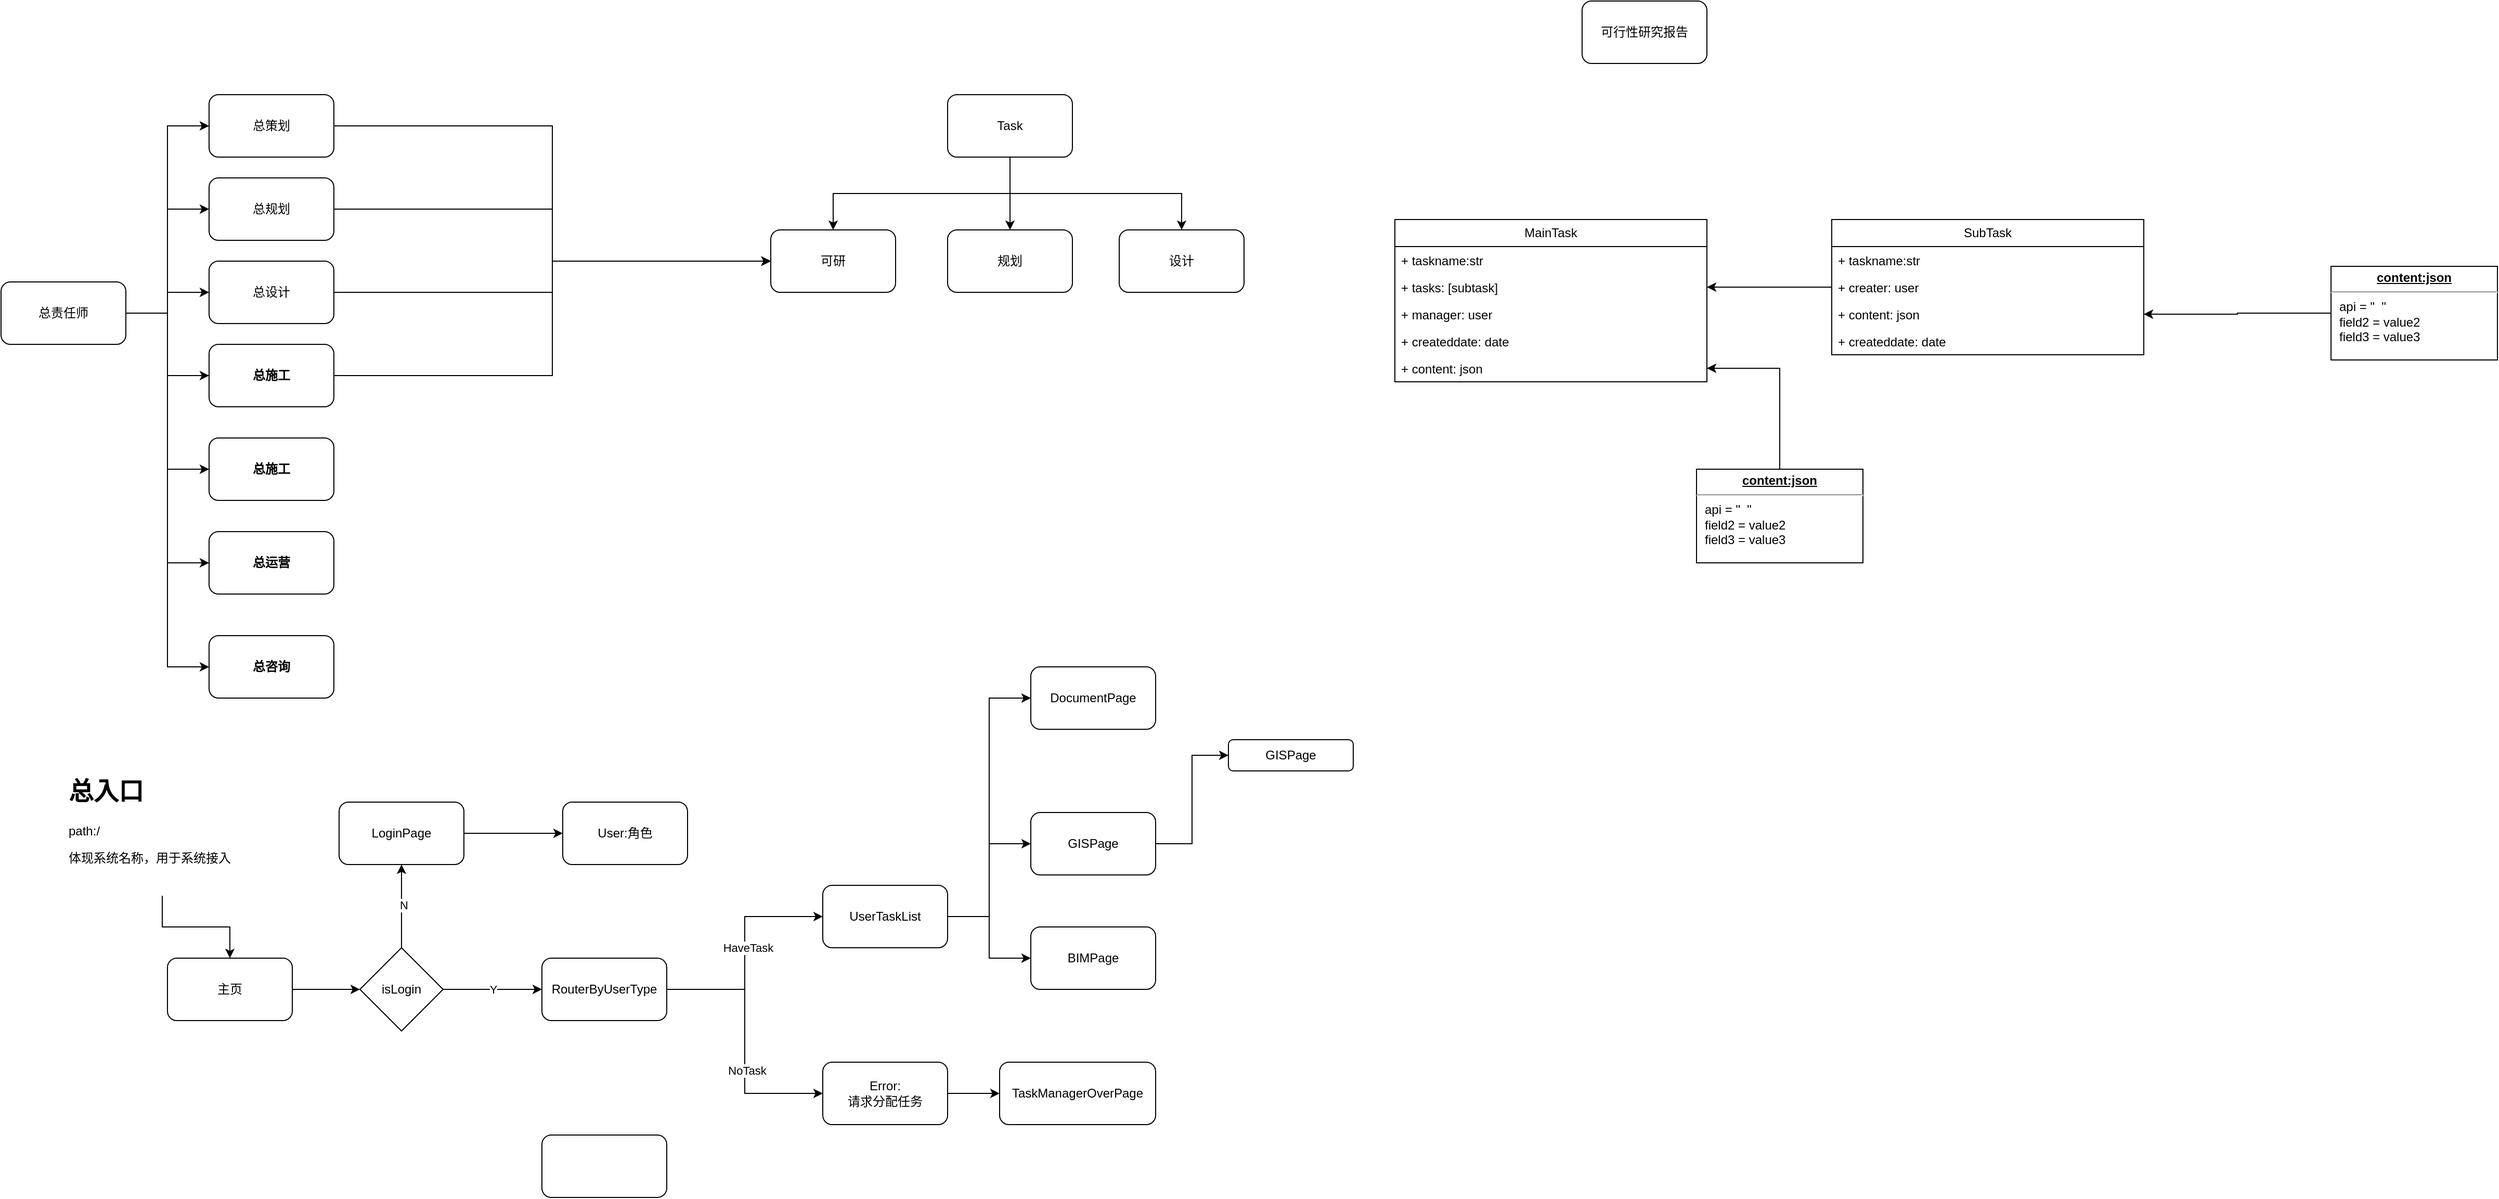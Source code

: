 <mxfile version="21.2.9" type="github">
  <diagram name="Page-1" id="kg5Vm6Oi2As0jij2HQP2">
    <mxGraphModel dx="825" dy="1592" grid="1" gridSize="10" guides="1" tooltips="1" connect="1" arrows="1" fold="1" page="1" pageScale="1" pageWidth="850" pageHeight="1100" math="0" shadow="0">
      <root>
        <mxCell id="0" />
        <mxCell id="1" parent="0" />
        <mxCell id="bjH7fD4pgpkKv8-tsCGC-4" style="edgeStyle=orthogonalEdgeStyle;rounded=0;orthogonalLoop=1;jettySize=auto;html=1;entryX=0;entryY=0.5;entryDx=0;entryDy=0;" parent="1" source="bjH7fD4pgpkKv8-tsCGC-1" target="bjH7fD4pgpkKv8-tsCGC-2" edge="1">
          <mxGeometry relative="1" as="geometry" />
        </mxCell>
        <mxCell id="bjH7fD4pgpkKv8-tsCGC-6" style="edgeStyle=orthogonalEdgeStyle;rounded=0;orthogonalLoop=1;jettySize=auto;html=1;" parent="1" source="bjH7fD4pgpkKv8-tsCGC-1" target="bjH7fD4pgpkKv8-tsCGC-5" edge="1">
          <mxGeometry relative="1" as="geometry" />
        </mxCell>
        <mxCell id="bjH7fD4pgpkKv8-tsCGC-8" style="edgeStyle=orthogonalEdgeStyle;rounded=0;orthogonalLoop=1;jettySize=auto;html=1;entryX=0;entryY=0.5;entryDx=0;entryDy=0;" parent="1" source="bjH7fD4pgpkKv8-tsCGC-1" target="bjH7fD4pgpkKv8-tsCGC-7" edge="1">
          <mxGeometry relative="1" as="geometry" />
        </mxCell>
        <mxCell id="bjH7fD4pgpkKv8-tsCGC-10" style="edgeStyle=orthogonalEdgeStyle;rounded=0;orthogonalLoop=1;jettySize=auto;html=1;entryX=0;entryY=0.5;entryDx=0;entryDy=0;" parent="1" source="bjH7fD4pgpkKv8-tsCGC-1" target="bjH7fD4pgpkKv8-tsCGC-9" edge="1">
          <mxGeometry relative="1" as="geometry" />
        </mxCell>
        <mxCell id="bjH7fD4pgpkKv8-tsCGC-12" style="edgeStyle=orthogonalEdgeStyle;rounded=0;orthogonalLoop=1;jettySize=auto;html=1;entryX=0;entryY=0.5;entryDx=0;entryDy=0;" parent="1" source="bjH7fD4pgpkKv8-tsCGC-1" target="bjH7fD4pgpkKv8-tsCGC-11" edge="1">
          <mxGeometry relative="1" as="geometry" />
        </mxCell>
        <mxCell id="bjH7fD4pgpkKv8-tsCGC-14" style="edgeStyle=orthogonalEdgeStyle;rounded=0;orthogonalLoop=1;jettySize=auto;html=1;entryX=0;entryY=0.5;entryDx=0;entryDy=0;" parent="1" source="bjH7fD4pgpkKv8-tsCGC-1" target="bjH7fD4pgpkKv8-tsCGC-13" edge="1">
          <mxGeometry relative="1" as="geometry" />
        </mxCell>
        <mxCell id="bjH7fD4pgpkKv8-tsCGC-16" style="edgeStyle=orthogonalEdgeStyle;rounded=0;orthogonalLoop=1;jettySize=auto;html=1;entryX=0;entryY=0.5;entryDx=0;entryDy=0;" parent="1" source="bjH7fD4pgpkKv8-tsCGC-1" target="bjH7fD4pgpkKv8-tsCGC-15" edge="1">
          <mxGeometry relative="1" as="geometry" />
        </mxCell>
        <mxCell id="bjH7fD4pgpkKv8-tsCGC-1" value="总责任师" style="rounded=1;whiteSpace=wrap;html=1;" parent="1" vertex="1">
          <mxGeometry x="80" y="220" width="120" height="60" as="geometry" />
        </mxCell>
        <mxCell id="bjH7fD4pgpkKv8-tsCGC-25" style="edgeStyle=orthogonalEdgeStyle;rounded=0;orthogonalLoop=1;jettySize=auto;html=1;" parent="1" source="bjH7fD4pgpkKv8-tsCGC-2" target="bjH7fD4pgpkKv8-tsCGC-20" edge="1">
          <mxGeometry relative="1" as="geometry" />
        </mxCell>
        <mxCell id="bjH7fD4pgpkKv8-tsCGC-2" value="总规划" style="rounded=1;whiteSpace=wrap;html=1;" parent="1" vertex="1">
          <mxGeometry x="280" y="120" width="120" height="60" as="geometry" />
        </mxCell>
        <mxCell id="bjH7fD4pgpkKv8-tsCGC-26" style="edgeStyle=orthogonalEdgeStyle;rounded=0;orthogonalLoop=1;jettySize=auto;html=1;entryX=0;entryY=0.5;entryDx=0;entryDy=0;" parent="1" source="bjH7fD4pgpkKv8-tsCGC-5" target="bjH7fD4pgpkKv8-tsCGC-20" edge="1">
          <mxGeometry relative="1" as="geometry" />
        </mxCell>
        <mxCell id="bjH7fD4pgpkKv8-tsCGC-5" value="总设计" style="rounded=1;whiteSpace=wrap;html=1;" parent="1" vertex="1">
          <mxGeometry x="280" y="200" width="120" height="60" as="geometry" />
        </mxCell>
        <mxCell id="bjH7fD4pgpkKv8-tsCGC-27" style="edgeStyle=orthogonalEdgeStyle;rounded=0;orthogonalLoop=1;jettySize=auto;html=1;entryX=0;entryY=0.5;entryDx=0;entryDy=0;" parent="1" source="bjH7fD4pgpkKv8-tsCGC-7" target="bjH7fD4pgpkKv8-tsCGC-20" edge="1">
          <mxGeometry relative="1" as="geometry" />
        </mxCell>
        <mxCell id="bjH7fD4pgpkKv8-tsCGC-7" value="总施工" style="rounded=1;whiteSpace=wrap;html=1;fontStyle=1" parent="1" vertex="1">
          <mxGeometry x="280" y="280" width="120" height="60" as="geometry" />
        </mxCell>
        <mxCell id="bjH7fD4pgpkKv8-tsCGC-9" value="总施工" style="rounded=1;whiteSpace=wrap;html=1;fontStyle=1" parent="1" vertex="1">
          <mxGeometry x="280" y="370" width="120" height="60" as="geometry" />
        </mxCell>
        <mxCell id="bjH7fD4pgpkKv8-tsCGC-24" style="edgeStyle=orthogonalEdgeStyle;rounded=0;orthogonalLoop=1;jettySize=auto;html=1;entryX=0;entryY=0.5;entryDx=0;entryDy=0;" parent="1" source="bjH7fD4pgpkKv8-tsCGC-11" target="bjH7fD4pgpkKv8-tsCGC-20" edge="1">
          <mxGeometry relative="1" as="geometry" />
        </mxCell>
        <mxCell id="bjH7fD4pgpkKv8-tsCGC-11" value="总策划" style="rounded=1;whiteSpace=wrap;html=1;" parent="1" vertex="1">
          <mxGeometry x="280" y="40" width="120" height="60" as="geometry" />
        </mxCell>
        <mxCell id="bjH7fD4pgpkKv8-tsCGC-13" value="总运营" style="rounded=1;whiteSpace=wrap;html=1;fontStyle=1" parent="1" vertex="1">
          <mxGeometry x="280" y="460" width="120" height="60" as="geometry" />
        </mxCell>
        <mxCell id="bjH7fD4pgpkKv8-tsCGC-15" value="总咨询" style="rounded=1;whiteSpace=wrap;html=1;fontStyle=1" parent="1" vertex="1">
          <mxGeometry x="280" y="560" width="120" height="60" as="geometry" />
        </mxCell>
        <mxCell id="bjH7fD4pgpkKv8-tsCGC-21" style="edgeStyle=orthogonalEdgeStyle;rounded=0;orthogonalLoop=1;jettySize=auto;html=1;exitX=0.5;exitY=1;exitDx=0;exitDy=0;" parent="1" source="bjH7fD4pgpkKv8-tsCGC-19" target="bjH7fD4pgpkKv8-tsCGC-20" edge="1">
          <mxGeometry relative="1" as="geometry" />
        </mxCell>
        <mxCell id="bjH7fD4pgpkKv8-tsCGC-23" style="edgeStyle=orthogonalEdgeStyle;rounded=0;orthogonalLoop=1;jettySize=auto;html=1;exitX=0.5;exitY=1;exitDx=0;exitDy=0;" parent="1" source="bjH7fD4pgpkKv8-tsCGC-19" target="bjH7fD4pgpkKv8-tsCGC-22" edge="1">
          <mxGeometry relative="1" as="geometry" />
        </mxCell>
        <mxCell id="bjH7fD4pgpkKv8-tsCGC-29" style="edgeStyle=orthogonalEdgeStyle;rounded=0;orthogonalLoop=1;jettySize=auto;html=1;" parent="1" source="bjH7fD4pgpkKv8-tsCGC-19" target="bjH7fD4pgpkKv8-tsCGC-28" edge="1">
          <mxGeometry relative="1" as="geometry" />
        </mxCell>
        <mxCell id="bjH7fD4pgpkKv8-tsCGC-19" value="&lt;div&gt;Task&lt;/div&gt;" style="rounded=1;whiteSpace=wrap;html=1;" parent="1" vertex="1">
          <mxGeometry x="990" y="40" width="120" height="60" as="geometry" />
        </mxCell>
        <mxCell id="bjH7fD4pgpkKv8-tsCGC-20" value="可研" style="rounded=1;whiteSpace=wrap;html=1;" parent="1" vertex="1">
          <mxGeometry x="820" y="170" width="120" height="60" as="geometry" />
        </mxCell>
        <mxCell id="bjH7fD4pgpkKv8-tsCGC-22" value="设计" style="rounded=1;whiteSpace=wrap;html=1;" parent="1" vertex="1">
          <mxGeometry x="1155" y="170" width="120" height="60" as="geometry" />
        </mxCell>
        <mxCell id="bjH7fD4pgpkKv8-tsCGC-28" value="规划" style="rounded=1;whiteSpace=wrap;html=1;" parent="1" vertex="1">
          <mxGeometry x="990" y="170" width="120" height="60" as="geometry" />
        </mxCell>
        <mxCell id="bjH7fD4pgpkKv8-tsCGC-30" value="MainTask" style="swimlane;fontStyle=0;childLayout=stackLayout;horizontal=1;startSize=26;fillColor=none;horizontalStack=0;resizeParent=1;resizeParentMax=0;resizeLast=0;collapsible=1;marginBottom=0;whiteSpace=wrap;html=1;" parent="1" vertex="1">
          <mxGeometry x="1420" y="160" width="300" height="156" as="geometry" />
        </mxCell>
        <mxCell id="bjH7fD4pgpkKv8-tsCGC-31" value="+ taskname:str " style="text;strokeColor=none;fillColor=none;align=left;verticalAlign=top;spacingLeft=4;spacingRight=4;overflow=hidden;rotatable=0;points=[[0,0.5],[1,0.5]];portConstraint=eastwest;whiteSpace=wrap;html=1;" parent="bjH7fD4pgpkKv8-tsCGC-30" vertex="1">
          <mxGeometry y="26" width="300" height="26" as="geometry" />
        </mxCell>
        <mxCell id="bjH7fD4pgpkKv8-tsCGC-32" value="+ tasks: [subtask]" style="text;strokeColor=none;fillColor=none;align=left;verticalAlign=top;spacingLeft=4;spacingRight=4;overflow=hidden;rotatable=0;points=[[0,0.5],[1,0.5]];portConstraint=eastwest;whiteSpace=wrap;html=1;" parent="bjH7fD4pgpkKv8-tsCGC-30" vertex="1">
          <mxGeometry y="52" width="300" height="26" as="geometry" />
        </mxCell>
        <mxCell id="bjH7fD4pgpkKv8-tsCGC-33" value="+ manager: user" style="text;strokeColor=none;fillColor=none;align=left;verticalAlign=top;spacingLeft=4;spacingRight=4;overflow=hidden;rotatable=0;points=[[0,0.5],[1,0.5]];portConstraint=eastwest;whiteSpace=wrap;html=1;" parent="bjH7fD4pgpkKv8-tsCGC-30" vertex="1">
          <mxGeometry y="78" width="300" height="26" as="geometry" />
        </mxCell>
        <mxCell id="bjH7fD4pgpkKv8-tsCGC-34" value="+ createddate: date" style="text;strokeColor=none;fillColor=none;align=left;verticalAlign=top;spacingLeft=4;spacingRight=4;overflow=hidden;rotatable=0;points=[[0,0.5],[1,0.5]];portConstraint=eastwest;whiteSpace=wrap;html=1;" parent="bjH7fD4pgpkKv8-tsCGC-30" vertex="1">
          <mxGeometry y="104" width="300" height="26" as="geometry" />
        </mxCell>
        <mxCell id="P-U0Wpn6DT08h_m5SRkQ-1" value="+ content: json" style="text;strokeColor=none;fillColor=none;align=left;verticalAlign=top;spacingLeft=4;spacingRight=4;overflow=hidden;rotatable=0;points=[[0,0.5],[1,0.5]];portConstraint=eastwest;whiteSpace=wrap;html=1;" parent="bjH7fD4pgpkKv8-tsCGC-30" vertex="1">
          <mxGeometry y="130" width="300" height="26" as="geometry" />
        </mxCell>
        <mxCell id="bjH7fD4pgpkKv8-tsCGC-51" style="edgeStyle=orthogonalEdgeStyle;rounded=0;orthogonalLoop=1;jettySize=auto;html=1;entryX=1;entryY=0.5;entryDx=0;entryDy=0;" parent="1" source="bjH7fD4pgpkKv8-tsCGC-35" target="bjH7fD4pgpkKv8-tsCGC-32" edge="1">
          <mxGeometry relative="1" as="geometry">
            <mxPoint x="1750" y="180" as="targetPoint" />
          </mxGeometry>
        </mxCell>
        <mxCell id="bjH7fD4pgpkKv8-tsCGC-35" value="SubTask" style="swimlane;fontStyle=0;childLayout=stackLayout;horizontal=1;startSize=26;fillColor=none;horizontalStack=0;resizeParent=1;resizeParentMax=0;resizeLast=0;collapsible=1;marginBottom=0;whiteSpace=wrap;html=1;" parent="1" vertex="1">
          <mxGeometry x="1840" y="160" width="300" height="130" as="geometry" />
        </mxCell>
        <mxCell id="bjH7fD4pgpkKv8-tsCGC-36" value="+ taskname:str " style="text;strokeColor=none;fillColor=none;align=left;verticalAlign=top;spacingLeft=4;spacingRight=4;overflow=hidden;rotatable=0;points=[[0,0.5],[1,0.5]];portConstraint=eastwest;whiteSpace=wrap;html=1;" parent="bjH7fD4pgpkKv8-tsCGC-35" vertex="1">
          <mxGeometry y="26" width="300" height="26" as="geometry" />
        </mxCell>
        <mxCell id="bjH7fD4pgpkKv8-tsCGC-37" value="+ creater: user" style="text;strokeColor=none;fillColor=none;align=left;verticalAlign=top;spacingLeft=4;spacingRight=4;overflow=hidden;rotatable=0;points=[[0,0.5],[1,0.5]];portConstraint=eastwest;whiteSpace=wrap;html=1;" parent="bjH7fD4pgpkKv8-tsCGC-35" vertex="1">
          <mxGeometry y="52" width="300" height="26" as="geometry" />
        </mxCell>
        <mxCell id="bjH7fD4pgpkKv8-tsCGC-38" value="+ content: json" style="text;strokeColor=none;fillColor=none;align=left;verticalAlign=top;spacingLeft=4;spacingRight=4;overflow=hidden;rotatable=0;points=[[0,0.5],[1,0.5]];portConstraint=eastwest;whiteSpace=wrap;html=1;" parent="bjH7fD4pgpkKv8-tsCGC-35" vertex="1">
          <mxGeometry y="78" width="300" height="26" as="geometry" />
        </mxCell>
        <mxCell id="bjH7fD4pgpkKv8-tsCGC-39" value="+ createddate: date" style="text;strokeColor=none;fillColor=none;align=left;verticalAlign=top;spacingLeft=4;spacingRight=4;overflow=hidden;rotatable=0;points=[[0,0.5],[1,0.5]];portConstraint=eastwest;whiteSpace=wrap;html=1;" parent="bjH7fD4pgpkKv8-tsCGC-35" vertex="1">
          <mxGeometry y="104" width="300" height="26" as="geometry" />
        </mxCell>
        <mxCell id="bjH7fD4pgpkKv8-tsCGC-50" style="edgeStyle=orthogonalEdgeStyle;rounded=0;orthogonalLoop=1;jettySize=auto;html=1;" parent="1" source="bjH7fD4pgpkKv8-tsCGC-48" target="bjH7fD4pgpkKv8-tsCGC-38" edge="1">
          <mxGeometry relative="1" as="geometry" />
        </mxCell>
        <mxCell id="bjH7fD4pgpkKv8-tsCGC-48" value="&lt;p style=&quot;margin:0px;margin-top:4px;text-align:center;text-decoration:underline;&quot;&gt;&lt;b&gt;content:json&lt;/b&gt;&lt;/p&gt;&lt;hr&gt;&lt;p style=&quot;margin:0px;margin-left:8px;&quot;&gt;api = &quot;&amp;nbsp; &quot;&lt;br&gt;field2 = value2&lt;br&gt;field3 = value3&lt;/p&gt;" style="verticalAlign=top;align=left;overflow=fill;fontSize=12;fontFamily=Helvetica;html=1;whiteSpace=wrap;" parent="1" vertex="1">
          <mxGeometry x="2320" y="205" width="160" height="90" as="geometry" />
        </mxCell>
        <mxCell id="P-U0Wpn6DT08h_m5SRkQ-3" style="edgeStyle=orthogonalEdgeStyle;rounded=0;orthogonalLoop=1;jettySize=auto;html=1;" parent="1" source="P-U0Wpn6DT08h_m5SRkQ-2" target="P-U0Wpn6DT08h_m5SRkQ-1" edge="1">
          <mxGeometry relative="1" as="geometry" />
        </mxCell>
        <mxCell id="P-U0Wpn6DT08h_m5SRkQ-2" value="&lt;p style=&quot;margin:0px;margin-top:4px;text-align:center;text-decoration:underline;&quot;&gt;&lt;b&gt;content:json&lt;/b&gt;&lt;/p&gt;&lt;hr&gt;&lt;p style=&quot;margin:0px;margin-left:8px;&quot;&gt;api = &quot;&amp;nbsp; &quot;&lt;br&gt;field2 = value2&lt;br&gt;field3 = value3&lt;/p&gt;" style="verticalAlign=top;align=left;overflow=fill;fontSize=12;fontFamily=Helvetica;html=1;whiteSpace=wrap;" parent="1" vertex="1">
          <mxGeometry x="1710" y="400" width="160" height="90" as="geometry" />
        </mxCell>
        <mxCell id="P-U0Wpn6DT08h_m5SRkQ-4" value="可行性研究报告" style="rounded=1;whiteSpace=wrap;html=1;" parent="1" vertex="1">
          <mxGeometry x="1600" y="-50" width="120" height="60" as="geometry" />
        </mxCell>
        <mxCell id="kQl6Yx525VU06WIrC9I_-7" style="edgeStyle=orthogonalEdgeStyle;rounded=0;orthogonalLoop=1;jettySize=auto;html=1;entryX=0;entryY=0.5;entryDx=0;entryDy=0;" parent="1" source="kQl6Yx525VU06WIrC9I_-1" target="kQl6Yx525VU06WIrC9I_-6" edge="1">
          <mxGeometry relative="1" as="geometry" />
        </mxCell>
        <mxCell id="kQl6Yx525VU06WIrC9I_-1" value="主页" style="rounded=1;whiteSpace=wrap;html=1;" parent="1" vertex="1">
          <mxGeometry x="240" y="870" width="120" height="60" as="geometry" />
        </mxCell>
        <mxCell id="kQl6Yx525VU06WIrC9I_-3" style="edgeStyle=orthogonalEdgeStyle;rounded=0;orthogonalLoop=1;jettySize=auto;html=1;entryX=0.5;entryY=0;entryDx=0;entryDy=0;" parent="1" source="kQl6Yx525VU06WIrC9I_-2" target="kQl6Yx525VU06WIrC9I_-1" edge="1">
          <mxGeometry relative="1" as="geometry" />
        </mxCell>
        <mxCell id="kQl6Yx525VU06WIrC9I_-2" value="&lt;h1&gt;总入口&lt;br&gt;&lt;/h1&gt;&lt;p&gt;path:/&lt;/p&gt;&lt;p&gt;体现系统名称，用于系统接入&lt;br&gt;&lt;/p&gt;" style="text;html=1;strokeColor=none;fillColor=none;spacing=5;spacingTop=-20;whiteSpace=wrap;overflow=hidden;rounded=0;" parent="1" vertex="1">
          <mxGeometry x="140" y="690" width="190" height="120" as="geometry" />
        </mxCell>
        <mxCell id="kQl6Yx525VU06WIrC9I_-9" value="Y" style="edgeStyle=orthogonalEdgeStyle;rounded=0;orthogonalLoop=1;jettySize=auto;html=1;" parent="1" source="kQl6Yx525VU06WIrC9I_-6" target="kQl6Yx525VU06WIrC9I_-8" edge="1">
          <mxGeometry relative="1" as="geometry" />
        </mxCell>
        <mxCell id="kQl6Yx525VU06WIrC9I_-11" style="edgeStyle=orthogonalEdgeStyle;rounded=0;orthogonalLoop=1;jettySize=auto;html=1;entryX=0.5;entryY=1;entryDx=0;entryDy=0;" parent="1" source="kQl6Yx525VU06WIrC9I_-6" target="kQl6Yx525VU06WIrC9I_-10" edge="1">
          <mxGeometry relative="1" as="geometry" />
        </mxCell>
        <mxCell id="kQl6Yx525VU06WIrC9I_-12" value="&lt;div&gt;N&lt;/div&gt;" style="edgeLabel;html=1;align=center;verticalAlign=middle;resizable=0;points=[];" parent="kQl6Yx525VU06WIrC9I_-11" vertex="1" connectable="0">
          <mxGeometry x="0.033" y="-2" relative="1" as="geometry">
            <mxPoint as="offset" />
          </mxGeometry>
        </mxCell>
        <mxCell id="kQl6Yx525VU06WIrC9I_-6" value="isLogin" style="rhombus;whiteSpace=wrap;html=1;" parent="1" vertex="1">
          <mxGeometry x="425" y="860" width="80" height="80" as="geometry" />
        </mxCell>
        <mxCell id="kQl6Yx525VU06WIrC9I_-14" style="edgeStyle=orthogonalEdgeStyle;rounded=0;orthogonalLoop=1;jettySize=auto;html=1;entryX=0;entryY=0.5;entryDx=0;entryDy=0;" parent="1" source="kQl6Yx525VU06WIrC9I_-8" target="kQl6Yx525VU06WIrC9I_-13" edge="1">
          <mxGeometry relative="1" as="geometry" />
        </mxCell>
        <mxCell id="kQl6Yx525VU06WIrC9I_-24" value="&lt;div&gt;HaveTask&lt;/div&gt;" style="edgeLabel;html=1;align=center;verticalAlign=middle;resizable=0;points=[];" parent="kQl6Yx525VU06WIrC9I_-14" vertex="1" connectable="0">
          <mxGeometry x="0.262" y="-3" relative="1" as="geometry">
            <mxPoint y="24" as="offset" />
          </mxGeometry>
        </mxCell>
        <mxCell id="kQl6Yx525VU06WIrC9I_-16" style="edgeStyle=orthogonalEdgeStyle;rounded=0;orthogonalLoop=1;jettySize=auto;html=1;entryX=0;entryY=0.5;entryDx=0;entryDy=0;" parent="1" source="kQl6Yx525VU06WIrC9I_-8" target="kQl6Yx525VU06WIrC9I_-15" edge="1">
          <mxGeometry relative="1" as="geometry" />
        </mxCell>
        <mxCell id="kQl6Yx525VU06WIrC9I_-17" value="NoTask" style="edgeLabel;html=1;align=center;verticalAlign=middle;resizable=0;points=[];" parent="kQl6Yx525VU06WIrC9I_-16" vertex="1" connectable="0">
          <mxGeometry x="0.219" y="2" relative="1" as="geometry">
            <mxPoint as="offset" />
          </mxGeometry>
        </mxCell>
        <mxCell id="kQl6Yx525VU06WIrC9I_-8" value="RouterByUserType" style="rounded=1;whiteSpace=wrap;html=1;" parent="1" vertex="1">
          <mxGeometry x="600" y="870" width="120" height="60" as="geometry" />
        </mxCell>
        <mxCell id="kQl6Yx525VU06WIrC9I_-20" style="edgeStyle=orthogonalEdgeStyle;rounded=0;orthogonalLoop=1;jettySize=auto;html=1;entryX=0;entryY=0.5;entryDx=0;entryDy=0;" parent="1" source="kQl6Yx525VU06WIrC9I_-10" target="kQl6Yx525VU06WIrC9I_-21" edge="1">
          <mxGeometry relative="1" as="geometry">
            <mxPoint x="600" y="750" as="targetPoint" />
          </mxGeometry>
        </mxCell>
        <mxCell id="kQl6Yx525VU06WIrC9I_-10" value="LoginPage" style="rounded=1;whiteSpace=wrap;html=1;" parent="1" vertex="1">
          <mxGeometry x="405" y="720" width="120" height="60" as="geometry" />
        </mxCell>
        <mxCell id="kQl6Yx525VU06WIrC9I_-26" style="edgeStyle=orthogonalEdgeStyle;rounded=0;orthogonalLoop=1;jettySize=auto;html=1;" parent="1" source="kQl6Yx525VU06WIrC9I_-13" target="kQl6Yx525VU06WIrC9I_-25" edge="1">
          <mxGeometry relative="1" as="geometry" />
        </mxCell>
        <mxCell id="kQl6Yx525VU06WIrC9I_-28" style="edgeStyle=orthogonalEdgeStyle;rounded=0;orthogonalLoop=1;jettySize=auto;html=1;entryX=0;entryY=0.5;entryDx=0;entryDy=0;" parent="1" source="kQl6Yx525VU06WIrC9I_-13" target="kQl6Yx525VU06WIrC9I_-27" edge="1">
          <mxGeometry relative="1" as="geometry" />
        </mxCell>
        <mxCell id="kQl6Yx525VU06WIrC9I_-30" style="edgeStyle=orthogonalEdgeStyle;rounded=0;orthogonalLoop=1;jettySize=auto;html=1;entryX=0;entryY=0.5;entryDx=0;entryDy=0;" parent="1" source="kQl6Yx525VU06WIrC9I_-13" target="kQl6Yx525VU06WIrC9I_-29" edge="1">
          <mxGeometry relative="1" as="geometry" />
        </mxCell>
        <mxCell id="kQl6Yx525VU06WIrC9I_-13" value="UserTaskList" style="rounded=1;whiteSpace=wrap;html=1;" parent="1" vertex="1">
          <mxGeometry x="870" y="800" width="120" height="60" as="geometry" />
        </mxCell>
        <mxCell id="kQl6Yx525VU06WIrC9I_-23" style="edgeStyle=orthogonalEdgeStyle;rounded=0;orthogonalLoop=1;jettySize=auto;html=1;" parent="1" source="kQl6Yx525VU06WIrC9I_-15" target="kQl6Yx525VU06WIrC9I_-22" edge="1">
          <mxGeometry relative="1" as="geometry" />
        </mxCell>
        <mxCell id="kQl6Yx525VU06WIrC9I_-15" value="&lt;div&gt;Error:&lt;/div&gt;&lt;div&gt;请求分配任务&lt;br&gt;&lt;/div&gt;" style="rounded=1;whiteSpace=wrap;html=1;" parent="1" vertex="1">
          <mxGeometry x="870" y="970" width="120" height="60" as="geometry" />
        </mxCell>
        <mxCell id="kQl6Yx525VU06WIrC9I_-18" value="" style="rounded=1;whiteSpace=wrap;html=1;" parent="1" vertex="1">
          <mxGeometry x="600" y="1040" width="120" height="60" as="geometry" />
        </mxCell>
        <mxCell id="kQl6Yx525VU06WIrC9I_-21" value="User:角色" style="rounded=1;whiteSpace=wrap;html=1;" parent="1" vertex="1">
          <mxGeometry x="620" y="720" width="120" height="60" as="geometry" />
        </mxCell>
        <mxCell id="kQl6Yx525VU06WIrC9I_-22" value="TaskManagerOverPage" style="rounded=1;whiteSpace=wrap;html=1;" parent="1" vertex="1">
          <mxGeometry x="1040" y="970" width="150" height="60" as="geometry" />
        </mxCell>
        <mxCell id="kQl6Yx525VU06WIrC9I_-25" value="BIMPage" style="rounded=1;whiteSpace=wrap;html=1;" parent="1" vertex="1">
          <mxGeometry x="1070" y="840" width="120" height="60" as="geometry" />
        </mxCell>
        <mxCell id="-hdn9V74eqMFqrb6K3PR-2" style="edgeStyle=orthogonalEdgeStyle;rounded=0;orthogonalLoop=1;jettySize=auto;html=1;entryX=0;entryY=0.5;entryDx=0;entryDy=0;" edge="1" parent="1" source="kQl6Yx525VU06WIrC9I_-27" target="-hdn9V74eqMFqrb6K3PR-1">
          <mxGeometry relative="1" as="geometry" />
        </mxCell>
        <mxCell id="kQl6Yx525VU06WIrC9I_-27" value="GISPage" style="rounded=1;whiteSpace=wrap;html=1;" parent="1" vertex="1">
          <mxGeometry x="1070" y="730" width="120" height="60" as="geometry" />
        </mxCell>
        <mxCell id="kQl6Yx525VU06WIrC9I_-29" value="DocumentPage" style="rounded=1;whiteSpace=wrap;html=1;" parent="1" vertex="1">
          <mxGeometry x="1070" y="590" width="120" height="60" as="geometry" />
        </mxCell>
        <mxCell id="-hdn9V74eqMFqrb6K3PR-1" value="GISPage" style="rounded=1;whiteSpace=wrap;html=1;" vertex="1" parent="1">
          <mxGeometry x="1260" y="660" width="120" height="30" as="geometry" />
        </mxCell>
      </root>
    </mxGraphModel>
  </diagram>
</mxfile>
